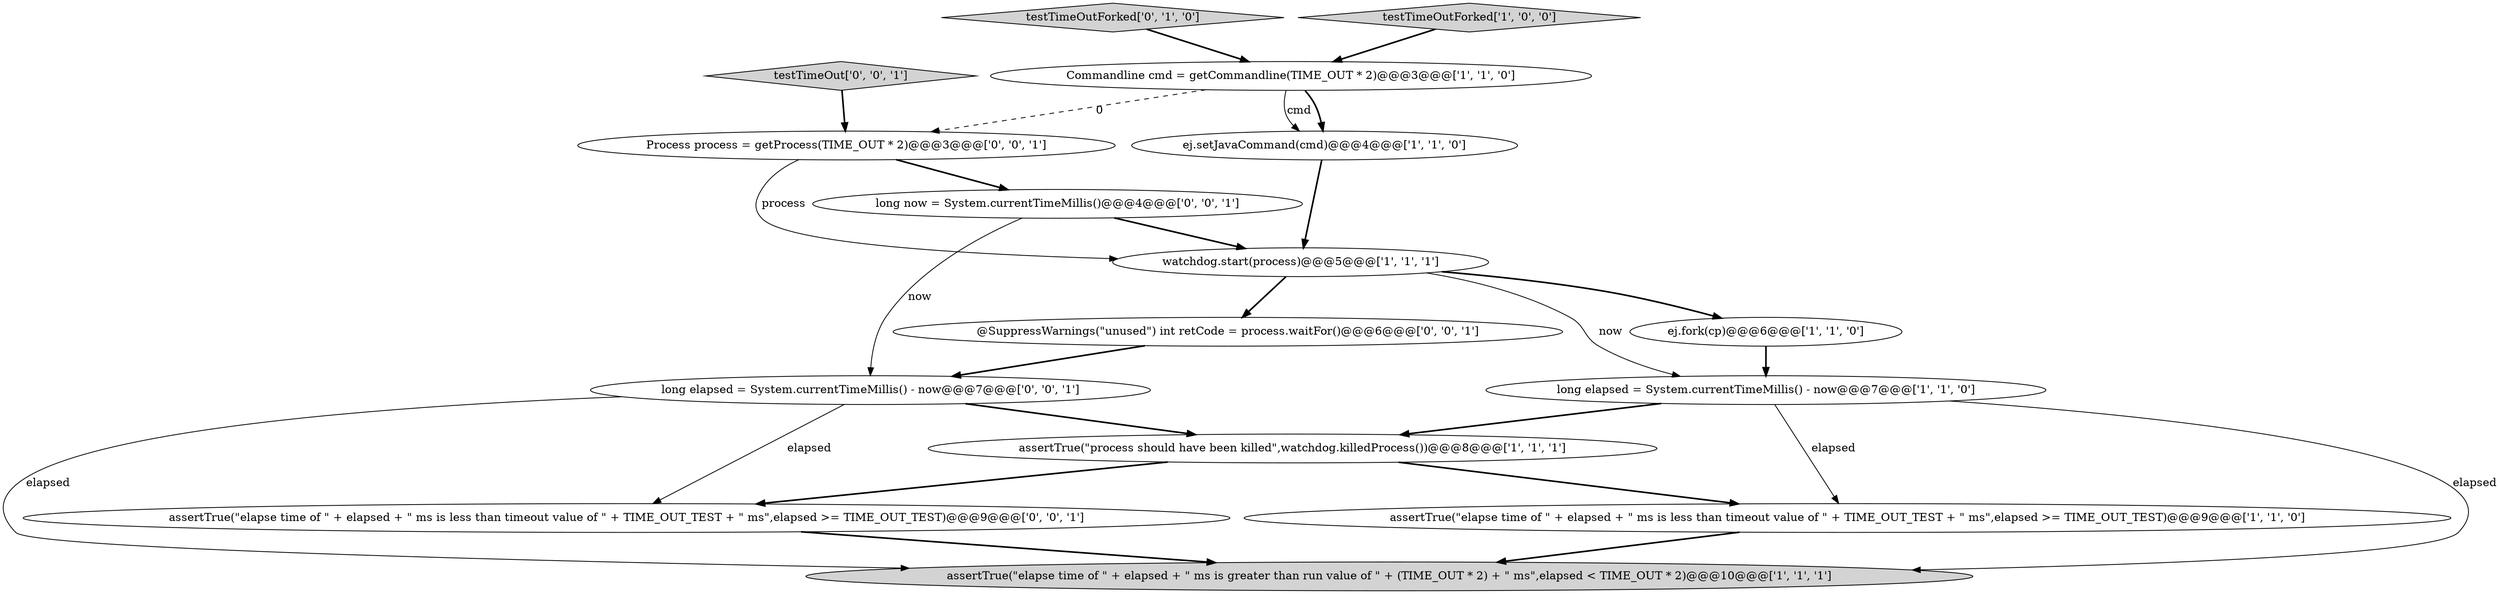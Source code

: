 digraph {
4 [style = filled, label = "assertTrue(\"process should have been killed\",watchdog.killedProcess())@@@8@@@['1', '1', '1']", fillcolor = white, shape = ellipse image = "AAA0AAABBB1BBB"];
2 [style = filled, label = "ej.setJavaCommand(cmd)@@@4@@@['1', '1', '0']", fillcolor = white, shape = ellipse image = "AAA0AAABBB1BBB"];
8 [style = filled, label = "Commandline cmd = getCommandline(TIME_OUT * 2)@@@3@@@['1', '1', '0']", fillcolor = white, shape = ellipse image = "AAA0AAABBB1BBB"];
14 [style = filled, label = "long now = System.currentTimeMillis()@@@4@@@['0', '0', '1']", fillcolor = white, shape = ellipse image = "AAA0AAABBB3BBB"];
6 [style = filled, label = "watchdog.start(process)@@@5@@@['1', '1', '1']", fillcolor = white, shape = ellipse image = "AAA0AAABBB1BBB"];
0 [style = filled, label = "assertTrue(\"elapse time of \" + elapsed + \" ms is greater than run value of \" + (TIME_OUT * 2) + \" ms\",elapsed < TIME_OUT * 2)@@@10@@@['1', '1', '1']", fillcolor = lightgray, shape = ellipse image = "AAA0AAABBB1BBB"];
13 [style = filled, label = "@SuppressWarnings(\"unused\") int retCode = process.waitFor()@@@6@@@['0', '0', '1']", fillcolor = white, shape = ellipse image = "AAA0AAABBB3BBB"];
3 [style = filled, label = "assertTrue(\"elapse time of \" + elapsed + \" ms is less than timeout value of \" + TIME_OUT_TEST + \" ms\",elapsed >= TIME_OUT_TEST)@@@9@@@['1', '1', '0']", fillcolor = white, shape = ellipse image = "AAA0AAABBB1BBB"];
12 [style = filled, label = "Process process = getProcess(TIME_OUT * 2)@@@3@@@['0', '0', '1']", fillcolor = white, shape = ellipse image = "AAA0AAABBB3BBB"];
10 [style = filled, label = "testTimeOut['0', '0', '1']", fillcolor = lightgray, shape = diamond image = "AAA0AAABBB3BBB"];
11 [style = filled, label = "assertTrue(\"elapse time of \" + elapsed + \" ms is less than timeout value of \" + TIME_OUT_TEST + \" ms\",elapsed >= TIME_OUT_TEST)@@@9@@@['0', '0', '1']", fillcolor = white, shape = ellipse image = "AAA0AAABBB3BBB"];
9 [style = filled, label = "testTimeOutForked['0', '1', '0']", fillcolor = lightgray, shape = diamond image = "AAA0AAABBB2BBB"];
5 [style = filled, label = "long elapsed = System.currentTimeMillis() - now@@@7@@@['1', '1', '0']", fillcolor = white, shape = ellipse image = "AAA0AAABBB1BBB"];
7 [style = filled, label = "testTimeOutForked['1', '0', '0']", fillcolor = lightgray, shape = diamond image = "AAA0AAABBB1BBB"];
15 [style = filled, label = "long elapsed = System.currentTimeMillis() - now@@@7@@@['0', '0', '1']", fillcolor = white, shape = ellipse image = "AAA0AAABBB3BBB"];
1 [style = filled, label = "ej.fork(cp)@@@6@@@['1', '1', '0']", fillcolor = white, shape = ellipse image = "AAA0AAABBB1BBB"];
13->15 [style = bold, label=""];
7->8 [style = bold, label=""];
15->0 [style = solid, label="elapsed"];
12->6 [style = solid, label="process"];
12->14 [style = bold, label=""];
11->0 [style = bold, label=""];
4->11 [style = bold, label=""];
15->4 [style = bold, label=""];
6->13 [style = bold, label=""];
5->4 [style = bold, label=""];
10->12 [style = bold, label=""];
8->2 [style = bold, label=""];
8->12 [style = dashed, label="0"];
3->0 [style = bold, label=""];
5->0 [style = solid, label="elapsed"];
14->6 [style = bold, label=""];
6->5 [style = solid, label="now"];
2->6 [style = bold, label=""];
5->3 [style = solid, label="elapsed"];
8->2 [style = solid, label="cmd"];
15->11 [style = solid, label="elapsed"];
9->8 [style = bold, label=""];
14->15 [style = solid, label="now"];
6->1 [style = bold, label=""];
4->3 [style = bold, label=""];
1->5 [style = bold, label=""];
}
